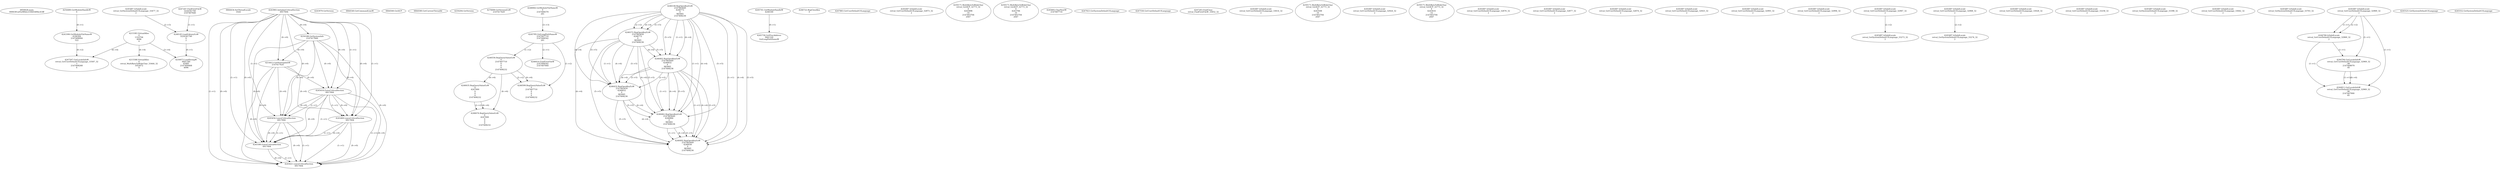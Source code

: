 // Global SCDG with merge call
digraph {
	0 [label="6850628.main
0006381a05e9f0dc2336454f0bc41fff"]
	1 [label="4254480.GetModuleHandleW
0"]
	2 [label="6844434.SetThreadLocale
1024"]
	3 [label="4243965.InitializeCriticalSection
6917004"]
	4 [label="4243979.GetVersion
"]
	5 [label="4250188.GetSystemInfo
2147417660"]
	3 -> 5 [label="(0-->0)"]
	6 [label="6844540.GetCommandLineW
"]
	7 [label="4214413.GetStartupInfoW
2147417624"]
	3 -> 7 [label="(0-->0)"]
	5 -> 7 [label="(0-->0)"]
	8 [label="6844560.GetACP
"]
	9 [label="6844580.GetCurrentThreadId
"]
	10 [label="4250204.GetVersion
"]
	11 [label="4276690.GetVersionExW
2147417420"]
	12 [label="4243306.GetModuleFileNameW
4194304
2147408904
522"]
	1 -> 12 [label="(0-->1)"]
	13 [label="4248064.GetModuleFileNameW
0
2147408370
261"]
	14 [label="4215383.VirtualAlloc
0
1310704
4096
4"]
	15 [label="4246338.RegOpenKeyExW
2147483649
4246772
0
983065
2147408236"]
	16 [label="4245741.GetModuleHandleW
4246160"]
	17 [label="4245758.GetProcAddress
9441320
GetLongPathNameW"]
	16 -> 17 [label="(0-->1)"]
	18 [label="4245785.GetLongPathNameW
2147407710
2147406542
261"]
	13 -> 18 [label="(3-->3)"]
	19 [label="4246556.RegQueryValueExW
0
2147407710
0
0
0
2147408232"]
	18 -> 19 [label="(1-->2)"]
	20 [label="4246635.RegQueryValueExW
0
4247000
0
0
0
2147408232"]
	19 -> 20 [label="(6-->6)"]
	21 [label="4246722.RegCloseKey
0"]
	22 [label="4247883.GetUserDefaultUILanguage
"]
	23 [label="4245418.EnterCriticalSection
6917004"]
	3 -> 23 [label="(1-->1)"]
	3 -> 23 [label="(0-->0)"]
	5 -> 23 [label="(0-->0)"]
	7 -> 23 [label="(0-->0)"]
	24 [label="4245469.LeaveCriticalSection
6917004"]
	3 -> 24 [label="(1-->1)"]
	23 -> 24 [label="(1-->1)"]
	3 -> 24 [label="(0-->0)"]
	5 -> 24 [label="(0-->0)"]
	7 -> 24 [label="(0-->0)"]
	23 -> 24 [label="(0-->0)"]
	25 [label="4245487.IsValidLocale
retval_GetUserDefaultUILanguage_32873_32
2"]
	26 [label="4250171.MultiByteToWideChar
retval_GetACP_32773_32
0
4243896
10
2147403704
2047"]
	27 [label="4250171.MultiByteToWideChar
retval_GetACP_32773_32
0
4243784
10
2147403704
2047"]
	28 [label="4215588.VirtualAlloc
0
retval_MultiByteToWideChar_33444_32
1052672
4"]
	14 -> 28 [label="(4-->4)"]
	29 [label="4245683.CharNextW
2147407716"]
	30 [label="4246014.FindFirstFileW
2147406542
2147407064"]
	18 -> 30 [label="(2-->1)"]
	31 [label="4245454.LeaveCriticalSection
6917004"]
	3 -> 31 [label="(1-->1)"]
	23 -> 31 [label="(1-->1)"]
	3 -> 31 [label="(0-->0)"]
	5 -> 31 [label="(0-->0)"]
	7 -> 31 [label="(0-->0)"]
	23 -> 31 [label="(0-->0)"]
	32 [label="4247923.GetSystemDefaultUILanguage
"]
	33 [label="4245487.IsValidLocale
retval_GetSystemDefaultUILanguage_33477_32
2"]
	34 [label="4245580.EnterCriticalSection
6917004"]
	3 -> 34 [label="(1-->1)"]
	23 -> 34 [label="(1-->1)"]
	24 -> 34 [label="(1-->1)"]
	31 -> 34 [label="(1-->1)"]
	3 -> 34 [label="(0-->0)"]
	5 -> 34 [label="(0-->0)"]
	7 -> 34 [label="(0-->0)"]
	23 -> 34 [label="(0-->0)"]
	24 -> 34 [label="(0-->0)"]
	31 -> 34 [label="(0-->0)"]
	35 [label="4245621.LeaveCriticalSection
6917004"]
	3 -> 35 [label="(1-->1)"]
	23 -> 35 [label="(1-->1)"]
	24 -> 35 [label="(1-->1)"]
	31 -> 35 [label="(1-->1)"]
	34 -> 35 [label="(1-->1)"]
	3 -> 35 [label="(0-->0)"]
	5 -> 35 [label="(0-->0)"]
	7 -> 35 [label="(0-->0)"]
	23 -> 35 [label="(0-->0)"]
	24 -> 35 [label="(0-->0)"]
	31 -> 35 [label="(0-->0)"]
	34 -> 35 [label="(0-->0)"]
	36 [label="4247558.GetUserDefaultUILanguage
"]
	37 [label="4247567.GetLocaleInfoW
retval_GetUserDefaultUILanguage_33587_32
3
2147408268
4"]
	12 -> 37 [label="(0-->2)"]
	14 -> 37 [label="(4-->4)"]
	38 [label="4247247.FindFirstFileW
3224341740
2147407640"]
	39 [label="4247263.FindClose
retval_FindFirstFileW_33652_32"]
	40 [label="4248145.LoadLibraryExW
3224341740
0
2"]
	38 -> 40 [label="(1-->1)"]
	33 -> 40 [label="(2-->3)"]
	41 [label="4250073.LoadStringW
9441340
65485
2147409468
4096"]
	40 -> 41 [label="(0-->1)"]
	14 -> 41 [label="(3-->4)"]
	42 [label="4246372.RegOpenKeyExW
2147483650
4246772
0
983065
2147408236"]
	15 -> 42 [label="(2-->2)"]
	15 -> 42 [label="(4-->4)"]
	15 -> 42 [label="(5-->5)"]
	43 [label="4245487.IsValidLocale
retval_GetUserDefaultUILanguage_33614_32
2"]
	44 [label="4250171.MultiByteToWideChar
retval_GetACP_32773_32
0
4243508
10
2147403704
2047"]
	45 [label="4246676.RegQueryValueExW
0
4247000
0
0
0
2147408232"]
	20 -> 45 [label="(2-->2)"]
	19 -> 45 [label="(6-->6)"]
	20 -> 45 [label="(6-->6)"]
	46 [label="4245487.IsValidLocale
retval_GetUserDefaultUILanguage_32924_32
2"]
	47 [label="4250171.MultiByteToWideChar
retval_GetACP_32773_32
0
4243616
14
2147403704
2047"]
	48 [label="4245487.IsValidLocale
retval_GetUserDefaultUILanguage_32876_32
2"]
	49 [label="4245487.IsValidLocale
retval_GetUserDefaultUILanguage_32877_32
2"]
	50 [label="4245487.IsValidLocale
retval_GetUserDefaultUILanguage_32874_32
2"]
	51 [label="4245487.IsValidLocale
retval_GetUserDefaultUILanguage_32925_32
2"]
	52 [label="4246599.RegQueryValueExW
0
2147407710
0
0
0
2147408232"]
	18 -> 52 [label="(1-->2)"]
	19 -> 52 [label="(2-->2)"]
	19 -> 52 [label="(6-->6)"]
	53 [label="4245487.IsValidLocale
retval_GetUserDefaultUILanguage_32993_32
2"]
	54 [label="4245487.IsValidLocale
retval_GetUserDefaultUILanguage_32994_32
2"]
	55 [label="4245487.IsValidLocale
retval_GetUserDefaultUILanguage_32967_32
2"]
	56 [label="4245487.IsValidLocale
retval_GetSystemDefaultUILanguage_33273_32
2"]
	55 -> 56 [label="(2-->2)"]
	57 [label="4245487.IsValidLocale
retval_GetUserDefaultUILanguage_32968_32
2"]
	58 [label="4245487.IsValidLocale
retval_GetSystemDefaultUILanguage_33274_32
2"]
	57 -> 58 [label="(2-->2)"]
	59 [label="4245487.IsValidLocale
retval_GetUserDefaultUILanguage_33028_32
2"]
	60 [label="4246402.RegOpenKeyExW
2147483649
4246832
0
983065
2147408236"]
	15 -> 60 [label="(1-->1)"]
	15 -> 60 [label="(4-->4)"]
	42 -> 60 [label="(4-->4)"]
	15 -> 60 [label="(5-->5)"]
	42 -> 60 [label="(5-->5)"]
	61 [label="4246432.RegOpenKeyExW
2147483650
4246832
0
983065
2147408236"]
	42 -> 61 [label="(1-->1)"]
	60 -> 61 [label="(2-->2)"]
	15 -> 61 [label="(4-->4)"]
	42 -> 61 [label="(4-->4)"]
	60 -> 61 [label="(4-->4)"]
	15 -> 61 [label="(5-->5)"]
	42 -> 61 [label="(5-->5)"]
	60 -> 61 [label="(5-->5)"]
	62 [label="4245487.IsValidLocale
retval_GetUserDefaultUILanguage_33258_32
2"]
	63 [label="4245487.IsValidLocale
retval_GetSystemDefaultUILanguage_33398_32
2"]
	64 [label="4246462.RegOpenKeyExW
2147483649
4246884
0
983065
2147408236"]
	15 -> 64 [label="(1-->1)"]
	60 -> 64 [label="(1-->1)"]
	15 -> 64 [label="(4-->4)"]
	42 -> 64 [label="(4-->4)"]
	60 -> 64 [label="(4-->4)"]
	61 -> 64 [label="(4-->4)"]
	15 -> 64 [label="(5-->5)"]
	42 -> 64 [label="(5-->5)"]
	60 -> 64 [label="(5-->5)"]
	61 -> 64 [label="(5-->5)"]
	65 [label="4246492.RegOpenKeyExW
2147483649
4246936
0
983065
2147408236"]
	15 -> 65 [label="(1-->1)"]
	60 -> 65 [label="(1-->1)"]
	64 -> 65 [label="(1-->1)"]
	15 -> 65 [label="(4-->4)"]
	42 -> 65 [label="(4-->4)"]
	60 -> 65 [label="(4-->4)"]
	61 -> 65 [label="(4-->4)"]
	64 -> 65 [label="(4-->4)"]
	15 -> 65 [label="(5-->5)"]
	42 -> 65 [label="(5-->5)"]
	60 -> 65 [label="(5-->5)"]
	61 -> 65 [label="(5-->5)"]
	64 -> 65 [label="(5-->5)"]
	66 [label="4245487.IsValidLocale
retval_GetUserDefaultUILanguage_33642_32
2"]
	67 [label="4245487.IsValidLocale
retval_GetSystemDefaultUILanguage_33703_32
2"]
	68 [label="4245487.IsValidLocale
retval_GetUserDefaultUILanguage_32969_32
2"]
	69 [label="4244766.IsValidLocale
retval_GetUserDefaultUILanguage_32969_32
2"]
	68 -> 69 [label="(1-->1)"]
	68 -> 69 [label="(2-->2)"]
	70 [label="4244794.GetLocaleInfoW
retval_GetUserDefaultUILanguage_32969_32
89
2147408070
85"]
	68 -> 70 [label="(1-->1)"]
	69 -> 70 [label="(1-->1)"]
	71 [label="4244811.GetLocaleInfoW
retval_GetUserDefaultUILanguage_32969_32
90
2147407900
85"]
	68 -> 71 [label="(1-->1)"]
	69 -> 71 [label="(1-->1)"]
	70 -> 71 [label="(1-->1)"]
	70 -> 71 [label="(4-->4)"]
	72 [label="4245525.GetSystemDefaultUILanguage
"]
	73 [label="4245552.GetSystemDefaultUILanguage
"]
}
